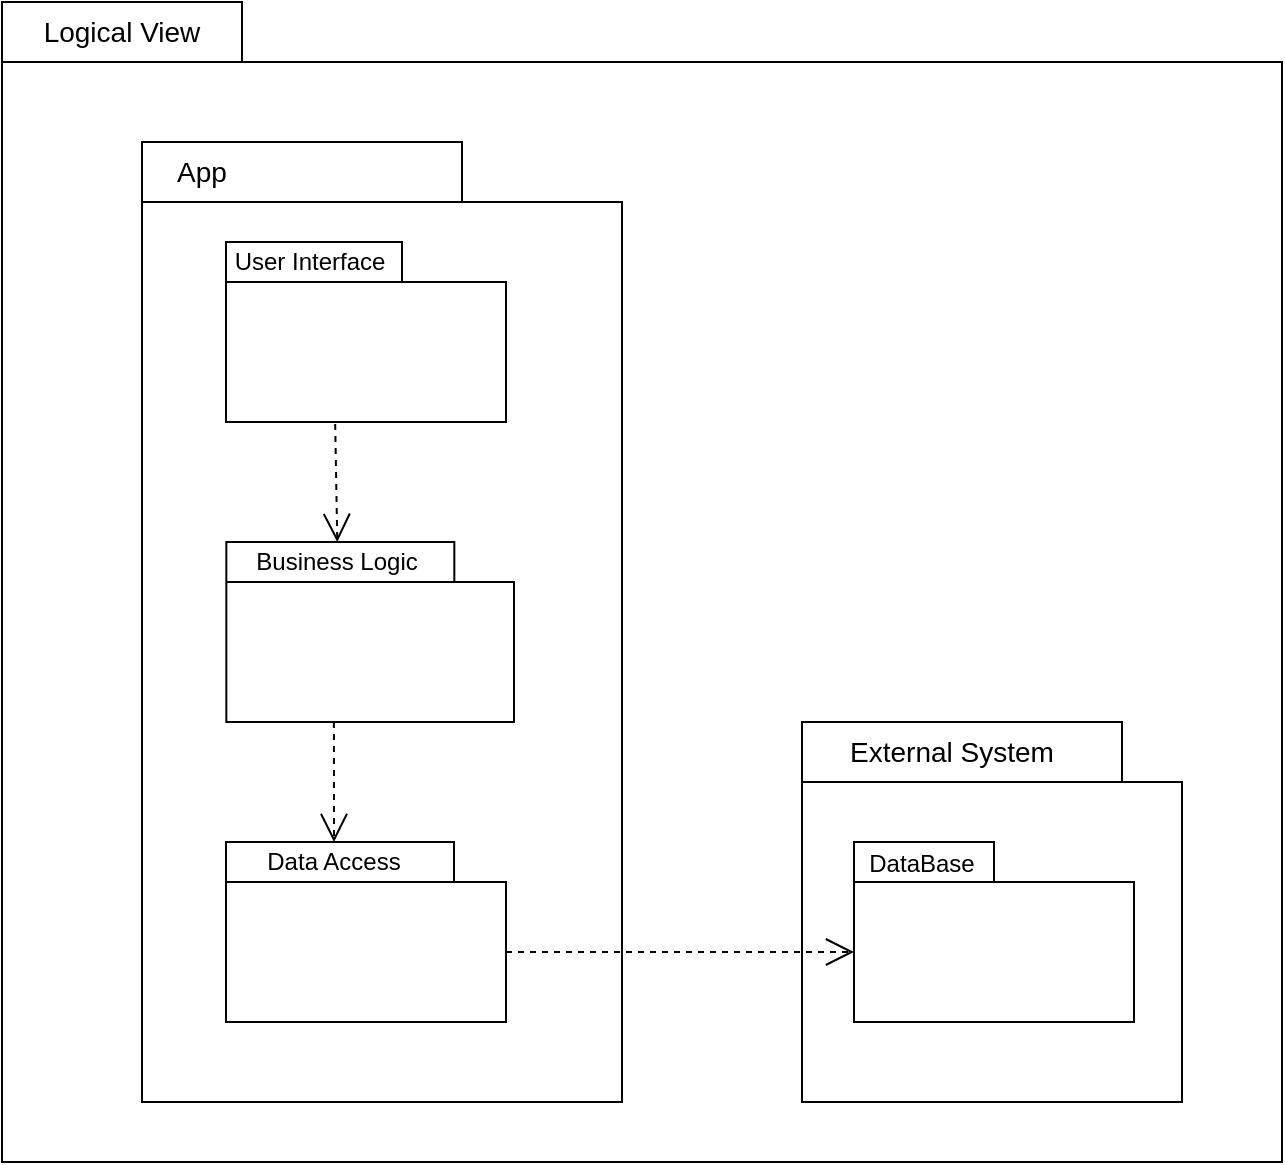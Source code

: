 <mxfile version="26.1.1">
  <diagram id="C5RBs43oDa-KdzZeNtuy" name="Page-1">
    <mxGraphModel dx="973" dy="851" grid="0" gridSize="10" guides="0" tooltips="1" connect="1" arrows="1" fold="1" page="1" pageScale="1" pageWidth="827" pageHeight="1169" math="0" shadow="0">
      <root>
        <mxCell id="WIyWlLk6GJQsqaUBKTNV-0" />
        <mxCell id="WIyWlLk6GJQsqaUBKTNV-1" parent="WIyWlLk6GJQsqaUBKTNV-0" />
        <mxCell id="pwaAFjr-Ts_MPylbhO1c-14" value="" style="group" vertex="1" connectable="0" parent="WIyWlLk6GJQsqaUBKTNV-1">
          <mxGeometry x="904" y="77" width="640" height="580" as="geometry" />
        </mxCell>
        <mxCell id="pwaAFjr-Ts_MPylbhO1c-12" value="" style="shape=folder;fontStyle=1;spacingTop=10;tabWidth=120;tabHeight=30;tabPosition=left;html=1;whiteSpace=wrap;" vertex="1" parent="pwaAFjr-Ts_MPylbhO1c-14">
          <mxGeometry width="640" height="580" as="geometry" />
        </mxCell>
        <mxCell id="pwaAFjr-Ts_MPylbhO1c-10" value="" style="shape=folder;fontStyle=1;spacingTop=10;tabWidth=160;tabHeight=30;tabPosition=left;html=1;whiteSpace=wrap;" vertex="1" parent="pwaAFjr-Ts_MPylbhO1c-14">
          <mxGeometry x="400" y="360" width="190" height="190" as="geometry" />
        </mxCell>
        <mxCell id="pwaAFjr-Ts_MPylbhO1c-2" value="" style="shape=folder;fontStyle=1;spacingTop=10;tabWidth=160;tabHeight=30;tabPosition=left;html=1;whiteSpace=wrap;" vertex="1" parent="pwaAFjr-Ts_MPylbhO1c-14">
          <mxGeometry x="70" y="70" width="240" height="480" as="geometry" />
        </mxCell>
        <mxCell id="JWpU6tJr-7o1I1a7hI5X-4" value="" style="group" parent="pwaAFjr-Ts_MPylbhO1c-14" vertex="1" connectable="0">
          <mxGeometry x="106" y="120" width="146" height="90" as="geometry" />
        </mxCell>
        <mxCell id="JWpU6tJr-7o1I1a7hI5X-1" value="package" style="shape=folder;fontStyle=1;spacingTop=10;tabWidth=88;tabHeight=20;tabPosition=left;html=1;whiteSpace=wrap;rotation=0;" parent="JWpU6tJr-7o1I1a7hI5X-4" vertex="1">
          <mxGeometry x="6" width="140" height="90" as="geometry" />
        </mxCell>
        <mxCell id="JWpU6tJr-7o1I1a7hI5X-2" value="User Interface" style="text;html=1;align=center;verticalAlign=middle;whiteSpace=wrap;rounded=0;" parent="JWpU6tJr-7o1I1a7hI5X-4" vertex="1">
          <mxGeometry x="8" width="80" height="20" as="geometry" />
        </mxCell>
        <mxCell id="JWpU6tJr-7o1I1a7hI5X-3" value="" style="rounded=0;whiteSpace=wrap;html=1;fillColor=#FFFFFF;strokeColor=none;" parent="JWpU6tJr-7o1I1a7hI5X-4" vertex="1">
          <mxGeometry x="26" y="40" width="100" height="40" as="geometry" />
        </mxCell>
        <mxCell id="JWpU6tJr-7o1I1a7hI5X-5" value="" style="group" parent="pwaAFjr-Ts_MPylbhO1c-14" vertex="1" connectable="0">
          <mxGeometry x="106" y="270" width="150" height="90" as="geometry" />
        </mxCell>
        <mxCell id="JWpU6tJr-7o1I1a7hI5X-6" value="package" style="shape=folder;fontStyle=1;spacingTop=10;tabWidth=114;tabHeight=20;tabPosition=left;html=1;whiteSpace=wrap;rotation=0;" parent="JWpU6tJr-7o1I1a7hI5X-5" vertex="1">
          <mxGeometry x="6.164" width="143.836" height="90" as="geometry" />
        </mxCell>
        <mxCell id="JWpU6tJr-7o1I1a7hI5X-7" value="Business Logic" style="text;html=1;align=center;verticalAlign=middle;whiteSpace=wrap;rounded=0;" parent="JWpU6tJr-7o1I1a7hI5X-5" vertex="1">
          <mxGeometry width="123.288" height="20" as="geometry" />
        </mxCell>
        <mxCell id="JWpU6tJr-7o1I1a7hI5X-8" value="" style="rounded=0;whiteSpace=wrap;html=1;fillColor=#FFFFFF;strokeColor=none;" parent="JWpU6tJr-7o1I1a7hI5X-5" vertex="1">
          <mxGeometry x="26.712" y="40" width="102.74" height="40" as="geometry" />
        </mxCell>
        <mxCell id="JWpU6tJr-7o1I1a7hI5X-9" value="" style="group" parent="pwaAFjr-Ts_MPylbhO1c-14" vertex="1" connectable="0">
          <mxGeometry x="106" y="420" width="146" height="90" as="geometry" />
        </mxCell>
        <mxCell id="JWpU6tJr-7o1I1a7hI5X-10" value="package" style="shape=folder;fontStyle=1;spacingTop=10;tabWidth=114;tabHeight=20;tabPosition=left;html=1;whiteSpace=wrap;rotation=0;" parent="JWpU6tJr-7o1I1a7hI5X-9" vertex="1">
          <mxGeometry x="6" width="140" height="90" as="geometry" />
        </mxCell>
        <mxCell id="JWpU6tJr-7o1I1a7hI5X-11" value="Data Access" style="text;html=1;align=center;verticalAlign=middle;whiteSpace=wrap;rounded=0;" parent="JWpU6tJr-7o1I1a7hI5X-9" vertex="1">
          <mxGeometry width="120" height="20" as="geometry" />
        </mxCell>
        <mxCell id="JWpU6tJr-7o1I1a7hI5X-12" value="" style="rounded=0;whiteSpace=wrap;html=1;fillColor=#FFFFFF;strokeColor=none;" parent="JWpU6tJr-7o1I1a7hI5X-9" vertex="1">
          <mxGeometry x="26" y="40" width="100" height="40" as="geometry" />
        </mxCell>
        <mxCell id="pwaAFjr-Ts_MPylbhO1c-0" value="" style="endArrow=open;endSize=12;dashed=1;html=1;rounded=0;exitX=0.39;exitY=1.011;exitDx=0;exitDy=0;exitPerimeter=0;entryX=0.5;entryY=0;entryDx=0;entryDy=0;" edge="1" parent="pwaAFjr-Ts_MPylbhO1c-14" source="JWpU6tJr-7o1I1a7hI5X-1" target="JWpU6tJr-7o1I1a7hI5X-7">
          <mxGeometry width="160" relative="1" as="geometry">
            <mxPoint x="110" y="320" as="sourcePoint" />
            <mxPoint x="270" y="320" as="targetPoint" />
          </mxGeometry>
        </mxCell>
        <mxCell id="pwaAFjr-Ts_MPylbhO1c-1" value="" style="endArrow=open;endSize=12;dashed=1;html=1;rounded=0;entryX=0.5;entryY=0;entryDx=0;entryDy=0;exitX=0.374;exitY=1;exitDx=0;exitDy=0;exitPerimeter=0;" edge="1" parent="pwaAFjr-Ts_MPylbhO1c-14" source="JWpU6tJr-7o1I1a7hI5X-6" target="JWpU6tJr-7o1I1a7hI5X-11">
          <mxGeometry width="160" relative="1" as="geometry">
            <mxPoint x="110" y="320" as="sourcePoint" />
            <mxPoint x="270" y="320" as="targetPoint" />
            <mxPoint as="offset" />
          </mxGeometry>
        </mxCell>
        <mxCell id="pwaAFjr-Ts_MPylbhO1c-4" value="&lt;font style=&quot;font-size: 14px;&quot;&gt;App&lt;/font&gt;" style="text;html=1;align=center;verticalAlign=middle;whiteSpace=wrap;rounded=0;" vertex="1" parent="pwaAFjr-Ts_MPylbhO1c-14">
          <mxGeometry x="70" y="70" width="60" height="30" as="geometry" />
        </mxCell>
        <mxCell id="pwaAFjr-Ts_MPylbhO1c-5" value="" style="group" vertex="1" connectable="0" parent="pwaAFjr-Ts_MPylbhO1c-14">
          <mxGeometry x="420" y="420" width="146" height="100" as="geometry" />
        </mxCell>
        <mxCell id="pwaAFjr-Ts_MPylbhO1c-6" value="package" style="shape=folder;fontStyle=1;spacingTop=10;tabWidth=70;tabHeight=20;tabPosition=left;html=1;whiteSpace=wrap;rotation=0;" vertex="1" parent="pwaAFjr-Ts_MPylbhO1c-5">
          <mxGeometry x="6" width="140" height="90" as="geometry" />
        </mxCell>
        <mxCell id="pwaAFjr-Ts_MPylbhO1c-7" value="DataBase" style="text;html=1;align=center;verticalAlign=middle;whiteSpace=wrap;rounded=0;" vertex="1" parent="pwaAFjr-Ts_MPylbhO1c-5">
          <mxGeometry width="80" height="22.222" as="geometry" />
        </mxCell>
        <mxCell id="pwaAFjr-Ts_MPylbhO1c-8" value="" style="rounded=0;whiteSpace=wrap;html=1;fillColor=#FFFFFF;strokeColor=none;" vertex="1" parent="pwaAFjr-Ts_MPylbhO1c-5">
          <mxGeometry x="26" y="44.444" width="100" height="44.444" as="geometry" />
        </mxCell>
        <mxCell id="pwaAFjr-Ts_MPylbhO1c-9" value="" style="endArrow=open;endSize=12;dashed=1;html=1;rounded=0;exitX=0;exitY=0;exitDx=140;exitDy=55;exitPerimeter=0;entryX=0;entryY=0;entryDx=0;entryDy=55;entryPerimeter=0;" edge="1" parent="pwaAFjr-Ts_MPylbhO1c-14" source="JWpU6tJr-7o1I1a7hI5X-10" target="pwaAFjr-Ts_MPylbhO1c-6">
          <mxGeometry width="160" relative="1" as="geometry">
            <mxPoint x="370" y="400" as="sourcePoint" />
            <mxPoint x="420" y="475" as="targetPoint" />
          </mxGeometry>
        </mxCell>
        <mxCell id="pwaAFjr-Ts_MPylbhO1c-11" value="&lt;font style=&quot;font-size: 14px;&quot;&gt;External System&lt;/font&gt;" style="text;html=1;align=center;verticalAlign=middle;whiteSpace=wrap;rounded=0;" vertex="1" parent="pwaAFjr-Ts_MPylbhO1c-14">
          <mxGeometry x="420" y="360" width="110" height="30" as="geometry" />
        </mxCell>
        <mxCell id="pwaAFjr-Ts_MPylbhO1c-13" value="&lt;font style=&quot;font-size: 14px;&quot;&gt;Logical View&lt;/font&gt;" style="text;html=1;align=center;verticalAlign=middle;whiteSpace=wrap;rounded=0;" vertex="1" parent="pwaAFjr-Ts_MPylbhO1c-14">
          <mxGeometry width="120" height="30" as="geometry" />
        </mxCell>
      </root>
    </mxGraphModel>
  </diagram>
</mxfile>
